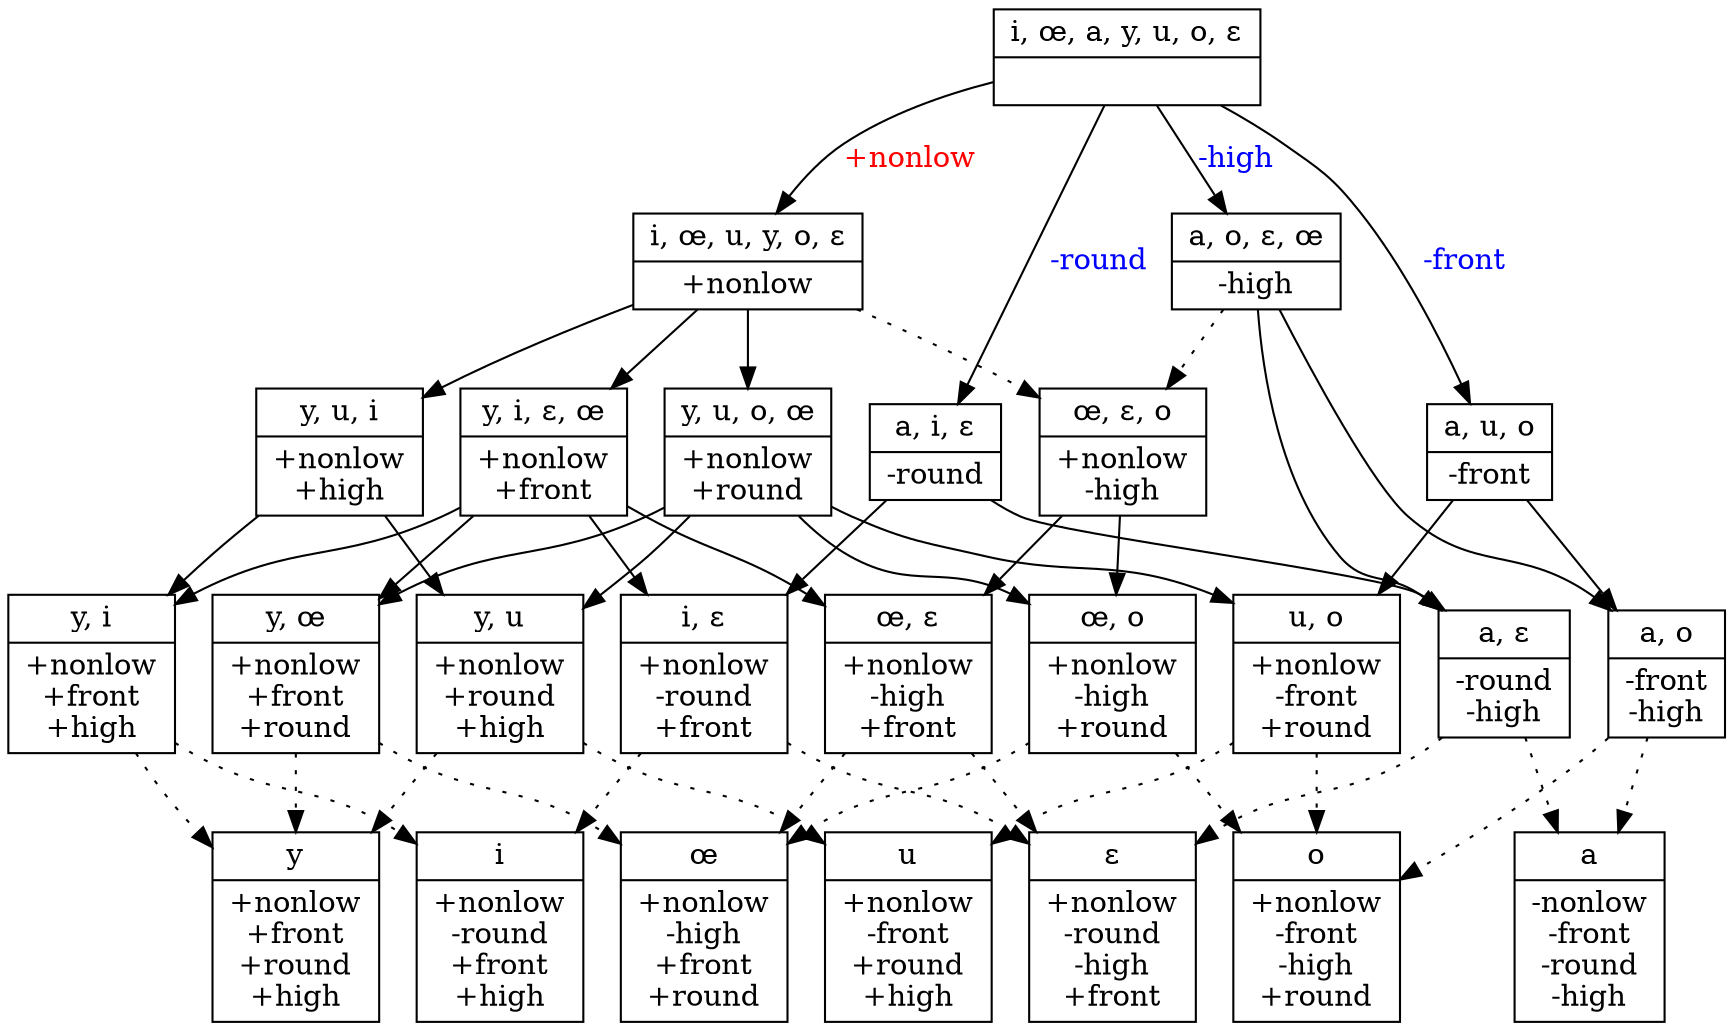 // None
digraph {
	0 [label="{<segs> i, œ, a, y, u, o, ɛ |<feats>  }",shape=record]
	1 [label="{<segs> i, œ, u, y, o, ɛ |<feats> +nonlow }",shape=record]
	2 [label="{<segs> y, i, ɛ, œ |<feats> +nonlow\n+front }",shape=record]
	3 [label="{<segs> y, u, o, œ |<feats> +nonlow\n+round }",shape=record]
	4 [label="{<segs> y, u, i |<feats> +nonlow\n+high }",shape=record]
	5 [label="{<segs> i |<feats> +nonlow\n-round\n+front\n+high }",shape=record]
	6 [label="{<segs> y |<feats> +nonlow\n+front\n+round\n+high }",shape=record]
	7 [label="{<segs> u |<feats> +nonlow\n-front\n+round\n+high }",shape=record]
	8 [label="{<segs> ɛ |<feats> +nonlow\n-round\n-high\n+front }",shape=record]
	9 [label="{<segs> œ |<feats> +nonlow\n-high\n+front\n+round }",shape=record]
	10 [label="{<segs> o |<feats> +nonlow\n-front\n-high\n+round }",shape=record]
	11 [label="{<segs> a |<feats> -nonlow\n-front\n-round\n-high }",shape=record]
	12 [label="{<segs> y, œ |<feats> +nonlow\n+front\n+round }",shape=record]
	13 [label="{<segs> y, i |<feats> +nonlow\n+front\n+high }",shape=record]
	14 [label="{<segs> y, u |<feats> +nonlow\n+round\n+high }",shape=record]
	15 [label="{<segs> a, u, o |<feats> -front }",shape=record]
	16 [label="{<segs> u, o |<feats> +nonlow\n-front\n+round }",shape=record]
	17 [label="{<segs> a, i, ɛ |<feats> -round }",shape=record]
	18 [label="{<segs> i, ɛ |<feats> +nonlow\n-round\n+front }",shape=record]
	19 [label="{<segs> a, o, ɛ, œ |<feats> -high }",shape=record]
	20 [label="{<segs> œ, ɛ, o |<feats> +nonlow\n-high }",shape=record]
	21 [label="{<segs> œ, ɛ |<feats> +nonlow\n-high\n+front }",shape=record]
	22 [label="{<segs> œ, o |<feats> +nonlow\n-high\n+round }",shape=record]
	23 [label="{<segs> a, o |<feats> -front\n-high }",shape=record]
	24 [label="{<segs> a, ɛ |<feats> -round\n-high }",shape=record]

	0 -> 1 [label="+nonlow",fontcolor=red]
	0 -> 15 [label="-front",fontcolor=blue]
	0 -> 17 [label="-round",fontcolor=blue]
	0 -> 19 [label="-high",fontcolor=blue]
	1 -> {2 3 4}
	{1 19} -> 20 [style=dotted]
	2 -> {12 13 18 21}
	3 -> {12 14 16 22}
	4 -> {13 14}

	{13 18} -> 5 [style=dotted]
	{12 13 14} -> 6 [style=dotted]
	{14 16} -> 7 [style=dotted]
	{18 21 24} -> 8 [style=dotted]
	{21 22 12} -> 9 [style=dotted]
	{16 22 23} -> 10 [style=dotted]
	{23 24} -> 11 [style=dotted]

	15 -> {16 23}
	17 -> {18 24}
	19 -> {23 24}
	20 -> {21 22}
{rank=same; 5 6 7 8 9 10 11}
}
